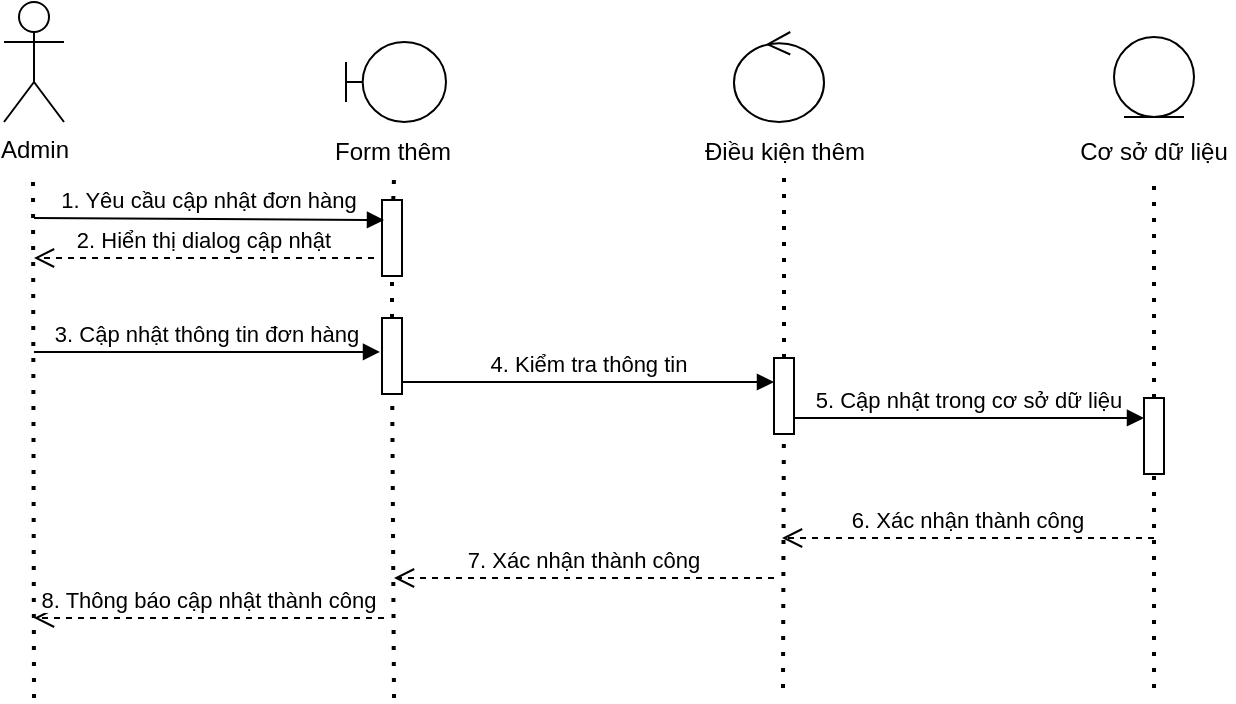 <mxfile version="17.4.6" type="github">
  <diagram id="kgpKYQtTHZ0yAKxKKP6v" name="Page-1">
    <mxGraphModel dx="836" dy="494" grid="1" gridSize="10" guides="1" tooltips="1" connect="1" arrows="1" fold="1" page="1" pageScale="1" pageWidth="850" pageHeight="1100" math="0" shadow="0">
      <root>
        <mxCell id="0" />
        <mxCell id="1" parent="0" />
        <mxCell id="IyEMO3i7sC9zSTPUe0GS-1" value="Admin" style="shape=umlActor;verticalLabelPosition=bottom;verticalAlign=top;html=1;outlineConnect=0;" parent="1" vertex="1">
          <mxGeometry x="155" y="42" width="30" height="60" as="geometry" />
        </mxCell>
        <mxCell id="IyEMO3i7sC9zSTPUe0GS-2" value="" style="endArrow=none;dashed=1;html=1;dashPattern=1 3;strokeWidth=2;rounded=0;" parent="1" edge="1">
          <mxGeometry width="50" height="50" relative="1" as="geometry">
            <mxPoint x="170" y="390" as="sourcePoint" />
            <mxPoint x="169.5" y="130" as="targetPoint" />
          </mxGeometry>
        </mxCell>
        <mxCell id="IyEMO3i7sC9zSTPUe0GS-3" value="" style="shape=umlBoundary;whiteSpace=wrap;html=1;" parent="1" vertex="1">
          <mxGeometry x="326" y="62" width="50" height="40" as="geometry" />
        </mxCell>
        <mxCell id="IyEMO3i7sC9zSTPUe0GS-4" value="" style="endArrow=none;dashed=1;html=1;dashPattern=1 3;strokeWidth=2;rounded=0;startArrow=none;" parent="1" source="IyEMO3i7sC9zSTPUe0GS-5" edge="1">
          <mxGeometry width="50" height="50" relative="1" as="geometry">
            <mxPoint x="350" y="380" as="sourcePoint" />
            <mxPoint x="350" y="130" as="targetPoint" />
          </mxGeometry>
        </mxCell>
        <mxCell id="IyEMO3i7sC9zSTPUe0GS-5" value="" style="verticalLabelPosition=bottom;verticalAlign=top;html=1;shape=mxgraph.basic.rect;fillColor2=none;strokeWidth=1;size=20;indent=5;" parent="1" vertex="1">
          <mxGeometry x="344" y="141" width="10" height="38" as="geometry" />
        </mxCell>
        <mxCell id="IyEMO3i7sC9zSTPUe0GS-6" value="" style="endArrow=none;dashed=1;html=1;dashPattern=1 3;strokeWidth=2;rounded=0;startArrow=none;" parent="1" source="IyEMO3i7sC9zSTPUe0GS-10" target="IyEMO3i7sC9zSTPUe0GS-5" edge="1">
          <mxGeometry width="50" height="50" relative="1" as="geometry">
            <mxPoint x="350" y="380" as="sourcePoint" />
            <mxPoint x="350" y="130" as="targetPoint" />
          </mxGeometry>
        </mxCell>
        <mxCell id="IyEMO3i7sC9zSTPUe0GS-7" value="Form thêm" style="text;html=1;align=center;verticalAlign=middle;resizable=0;points=[];autosize=1;strokeColor=none;fillColor=none;" parent="1" vertex="1">
          <mxGeometry x="314" y="107" width="70" height="20" as="geometry" />
        </mxCell>
        <mxCell id="IyEMO3i7sC9zSTPUe0GS-8" value="1. Yêu cầu cập nhật đơn hàng" style="html=1;verticalAlign=bottom;endArrow=block;rounded=0;entryX=0.1;entryY=0.263;entryDx=0;entryDy=0;entryPerimeter=0;" parent="1" target="IyEMO3i7sC9zSTPUe0GS-5" edge="1">
          <mxGeometry width="80" relative="1" as="geometry">
            <mxPoint x="170" y="150" as="sourcePoint" />
            <mxPoint x="340" y="150" as="targetPoint" />
            <Array as="points" />
          </mxGeometry>
        </mxCell>
        <mxCell id="IyEMO3i7sC9zSTPUe0GS-9" value="2. Hiển thị dialog cập nhật" style="verticalAlign=bottom;endArrow=open;dashed=1;endSize=8;exitX=0;exitY=0.95;shadow=0;strokeWidth=1;" parent="1" edge="1">
          <mxGeometry relative="1" as="geometry">
            <mxPoint x="170" y="170" as="targetPoint" />
            <mxPoint x="340" y="170" as="sourcePoint" />
          </mxGeometry>
        </mxCell>
        <mxCell id="IyEMO3i7sC9zSTPUe0GS-10" value="" style="verticalLabelPosition=bottom;verticalAlign=top;html=1;shape=mxgraph.basic.rect;fillColor2=none;strokeWidth=1;size=20;indent=5;" parent="1" vertex="1">
          <mxGeometry x="344" y="200" width="10" height="38" as="geometry" />
        </mxCell>
        <mxCell id="IyEMO3i7sC9zSTPUe0GS-11" value="" style="endArrow=none;dashed=1;html=1;dashPattern=1 3;strokeWidth=2;rounded=0;" parent="1" target="IyEMO3i7sC9zSTPUe0GS-10" edge="1">
          <mxGeometry width="50" height="50" relative="1" as="geometry">
            <mxPoint x="350" y="390" as="sourcePoint" />
            <mxPoint x="349.086" y="179" as="targetPoint" />
          </mxGeometry>
        </mxCell>
        <mxCell id="IyEMO3i7sC9zSTPUe0GS-12" value="3. Cập nhật thông tin đơn hàng" style="html=1;verticalAlign=bottom;endArrow=block;rounded=0;entryX=-0.1;entryY=0.447;entryDx=0;entryDy=0;entryPerimeter=0;" parent="1" target="IyEMO3i7sC9zSTPUe0GS-10" edge="1">
          <mxGeometry width="80" relative="1" as="geometry">
            <mxPoint x="170" y="217" as="sourcePoint" />
            <mxPoint x="356" y="160.006" as="targetPoint" />
          </mxGeometry>
        </mxCell>
        <mxCell id="IyEMO3i7sC9zSTPUe0GS-13" value="" style="ellipse;shape=umlControl;whiteSpace=wrap;html=1;" parent="1" vertex="1">
          <mxGeometry x="520" y="57" width="45" height="45" as="geometry" />
        </mxCell>
        <mxCell id="IyEMO3i7sC9zSTPUe0GS-14" value="Điều kiện thêm" style="text;html=1;align=center;verticalAlign=middle;resizable=0;points=[];autosize=1;strokeColor=none;fillColor=none;" parent="1" vertex="1">
          <mxGeometry x="495" y="107" width="100" height="20" as="geometry" />
        </mxCell>
        <mxCell id="IyEMO3i7sC9zSTPUe0GS-15" value="" style="endArrow=none;dashed=1;html=1;dashPattern=1 3;strokeWidth=2;rounded=0;startArrow=none;" parent="1" source="IyEMO3i7sC9zSTPUe0GS-16" edge="1">
          <mxGeometry width="50" height="50" relative="1" as="geometry">
            <mxPoint x="544.5" y="385" as="sourcePoint" />
            <mxPoint x="545" y="130" as="targetPoint" />
          </mxGeometry>
        </mxCell>
        <mxCell id="IyEMO3i7sC9zSTPUe0GS-16" value="" style="verticalLabelPosition=bottom;verticalAlign=top;html=1;shape=mxgraph.basic.rect;fillColor2=none;strokeWidth=1;size=20;indent=5;" parent="1" vertex="1">
          <mxGeometry x="540" y="220" width="10" height="38" as="geometry" />
        </mxCell>
        <mxCell id="IyEMO3i7sC9zSTPUe0GS-17" value="" style="endArrow=none;dashed=1;html=1;dashPattern=1 3;strokeWidth=2;rounded=0;" parent="1" target="IyEMO3i7sC9zSTPUe0GS-16" edge="1">
          <mxGeometry width="50" height="50" relative="1" as="geometry">
            <mxPoint x="544.5" y="385" as="sourcePoint" />
            <mxPoint x="544.5" y="135" as="targetPoint" />
          </mxGeometry>
        </mxCell>
        <mxCell id="IyEMO3i7sC9zSTPUe0GS-18" value="4. Kiểm tra thông tin" style="html=1;verticalAlign=bottom;endArrow=block;rounded=0;exitX=1;exitY=0.842;exitDx=0;exitDy=0;exitPerimeter=0;" parent="1" source="IyEMO3i7sC9zSTPUe0GS-10" edge="1">
          <mxGeometry width="80" relative="1" as="geometry">
            <mxPoint x="360" y="230" as="sourcePoint" />
            <mxPoint x="540" y="232" as="targetPoint" />
          </mxGeometry>
        </mxCell>
        <mxCell id="IyEMO3i7sC9zSTPUe0GS-19" value="" style="ellipse;shape=umlEntity;whiteSpace=wrap;html=1;" parent="1" vertex="1">
          <mxGeometry x="710" y="59.5" width="40" height="40" as="geometry" />
        </mxCell>
        <mxCell id="IyEMO3i7sC9zSTPUe0GS-20" value="" style="endArrow=none;dashed=1;html=1;dashPattern=1 3;strokeWidth=2;rounded=0;startArrow=none;" parent="1" source="IyEMO3i7sC9zSTPUe0GS-21" edge="1">
          <mxGeometry width="50" height="50" relative="1" as="geometry">
            <mxPoint x="730" y="385" as="sourcePoint" />
            <mxPoint x="730" y="130" as="targetPoint" />
          </mxGeometry>
        </mxCell>
        <mxCell id="IyEMO3i7sC9zSTPUe0GS-21" value="" style="verticalLabelPosition=bottom;verticalAlign=top;html=1;shape=mxgraph.basic.rect;fillColor2=none;strokeWidth=1;size=20;indent=5;" parent="1" vertex="1">
          <mxGeometry x="725" y="240" width="10" height="38" as="geometry" />
        </mxCell>
        <mxCell id="IyEMO3i7sC9zSTPUe0GS-22" value="" style="endArrow=none;dashed=1;html=1;dashPattern=1 3;strokeWidth=2;rounded=0;" parent="1" target="IyEMO3i7sC9zSTPUe0GS-21" edge="1">
          <mxGeometry width="50" height="50" relative="1" as="geometry">
            <mxPoint x="730" y="385" as="sourcePoint" />
            <mxPoint x="730" y="135" as="targetPoint" />
          </mxGeometry>
        </mxCell>
        <mxCell id="IyEMO3i7sC9zSTPUe0GS-23" value="5. Cập nhật trong cơ sở dữ liệu" style="html=1;verticalAlign=bottom;endArrow=block;rounded=0;entryX=0;entryY=0.263;entryDx=0;entryDy=0;entryPerimeter=0;" parent="1" target="IyEMO3i7sC9zSTPUe0GS-21" edge="1">
          <mxGeometry width="80" relative="1" as="geometry">
            <mxPoint x="550" y="250" as="sourcePoint" />
            <mxPoint x="720" y="250" as="targetPoint" />
          </mxGeometry>
        </mxCell>
        <mxCell id="IyEMO3i7sC9zSTPUe0GS-24" value="6. Xác nhận thành công" style="verticalAlign=bottom;endArrow=open;dashed=1;endSize=8;shadow=0;strokeWidth=1;" parent="1" edge="1">
          <mxGeometry relative="1" as="geometry">
            <mxPoint x="544" y="310" as="targetPoint" />
            <mxPoint x="730" y="310" as="sourcePoint" />
          </mxGeometry>
        </mxCell>
        <mxCell id="IyEMO3i7sC9zSTPUe0GS-25" value="7. Xác nhận thành công" style="verticalAlign=bottom;endArrow=open;dashed=1;endSize=8;shadow=0;strokeWidth=1;" parent="1" edge="1">
          <mxGeometry relative="1" as="geometry">
            <mxPoint x="350" y="330" as="targetPoint" />
            <mxPoint x="540" y="330" as="sourcePoint" />
          </mxGeometry>
        </mxCell>
        <mxCell id="IyEMO3i7sC9zSTPUe0GS-26" value="8. Thông báo cập nhật thành công" style="verticalAlign=bottom;endArrow=open;dashed=1;endSize=8;shadow=0;strokeWidth=1;" parent="1" edge="1">
          <mxGeometry relative="1" as="geometry">
            <mxPoint x="170" y="350" as="targetPoint" />
            <mxPoint x="345" y="350" as="sourcePoint" />
          </mxGeometry>
        </mxCell>
        <mxCell id="n_u97wl6fJlWpV9WL-c6-1" value="Cơ sở dữ liệu" style="text;html=1;strokeColor=none;fillColor=none;align=center;verticalAlign=middle;whiteSpace=wrap;rounded=0;" vertex="1" parent="1">
          <mxGeometry x="690" y="108" width="80" height="18" as="geometry" />
        </mxCell>
      </root>
    </mxGraphModel>
  </diagram>
</mxfile>

